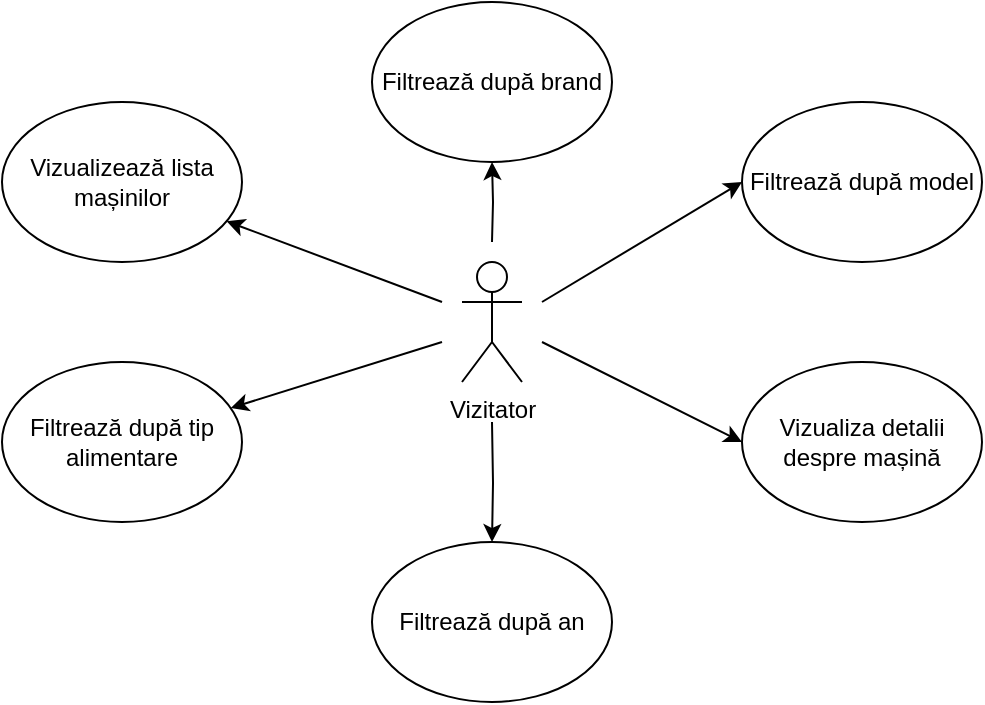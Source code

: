 <mxfile version="28.2.4">
  <diagram name="Page-1" id="Bz1XG947D7B0dISqpCuH">
    <mxGraphModel dx="499" dy="556" grid="1" gridSize="10" guides="1" tooltips="1" connect="1" arrows="1" fold="1" page="1" pageScale="1" pageWidth="850" pageHeight="1100" math="0" shadow="0">
      <root>
        <mxCell id="0" />
        <mxCell id="1" parent="0" />
        <mxCell id="GXqeeMQRsLGenmGYMUX3-15" style="rounded=0;orthogonalLoop=1;jettySize=auto;html=1;" edge="1" parent="1" target="GXqeeMQRsLGenmGYMUX3-8">
          <mxGeometry relative="1" as="geometry">
            <mxPoint x="400" y="350" as="sourcePoint" />
          </mxGeometry>
        </mxCell>
        <mxCell id="GXqeeMQRsLGenmGYMUX3-16" style="edgeStyle=orthogonalEdgeStyle;rounded=0;orthogonalLoop=1;jettySize=auto;html=1;entryX=0.5;entryY=1;entryDx=0;entryDy=0;" edge="1" parent="1" target="GXqeeMQRsLGenmGYMUX3-10">
          <mxGeometry relative="1" as="geometry">
            <mxPoint x="425" y="320" as="sourcePoint" />
          </mxGeometry>
        </mxCell>
        <mxCell id="GXqeeMQRsLGenmGYMUX3-17" style="edgeStyle=orthogonalEdgeStyle;rounded=0;orthogonalLoop=1;jettySize=auto;html=1;entryX=0.5;entryY=0;entryDx=0;entryDy=0;" edge="1" parent="1" target="GXqeeMQRsLGenmGYMUX3-13">
          <mxGeometry relative="1" as="geometry">
            <mxPoint x="425" y="410" as="sourcePoint" />
            <Array as="points" />
          </mxGeometry>
        </mxCell>
        <mxCell id="GXqeeMQRsLGenmGYMUX3-18" style="rounded=0;orthogonalLoop=1;jettySize=auto;html=1;" edge="1" parent="1" target="GXqeeMQRsLGenmGYMUX3-12">
          <mxGeometry relative="1" as="geometry">
            <mxPoint x="400" y="370" as="sourcePoint" />
          </mxGeometry>
        </mxCell>
        <mxCell id="GXqeeMQRsLGenmGYMUX3-19" style="rounded=0;orthogonalLoop=1;jettySize=auto;html=1;entryX=0;entryY=0.5;entryDx=0;entryDy=0;" edge="1" parent="1" target="GXqeeMQRsLGenmGYMUX3-11">
          <mxGeometry relative="1" as="geometry">
            <mxPoint x="450" y="350" as="sourcePoint" />
          </mxGeometry>
        </mxCell>
        <mxCell id="GXqeeMQRsLGenmGYMUX3-20" style="rounded=0;orthogonalLoop=1;jettySize=auto;html=1;entryX=0;entryY=0.5;entryDx=0;entryDy=0;" edge="1" parent="1" target="GXqeeMQRsLGenmGYMUX3-14">
          <mxGeometry relative="1" as="geometry">
            <mxPoint x="450" y="370" as="sourcePoint" />
          </mxGeometry>
        </mxCell>
        <mxCell id="GXqeeMQRsLGenmGYMUX3-4" value="Vizitator" style="shape=umlActor;verticalLabelPosition=bottom;verticalAlign=top;html=1;outlineConnect=0;" vertex="1" parent="1">
          <mxGeometry x="410" y="330" width="30" height="60" as="geometry" />
        </mxCell>
        <mxCell id="GXqeeMQRsLGenmGYMUX3-8" value="Vizualizează lista mașinilor" style="ellipse;whiteSpace=wrap;html=1;" vertex="1" parent="1">
          <mxGeometry x="180" y="250" width="120" height="80" as="geometry" />
        </mxCell>
        <mxCell id="GXqeeMQRsLGenmGYMUX3-10" value="Filtrează după brand" style="ellipse;whiteSpace=wrap;html=1;" vertex="1" parent="1">
          <mxGeometry x="365" y="200" width="120" height="80" as="geometry" />
        </mxCell>
        <mxCell id="GXqeeMQRsLGenmGYMUX3-11" value="Filtrează după model" style="ellipse;whiteSpace=wrap;html=1;" vertex="1" parent="1">
          <mxGeometry x="550" y="250" width="120" height="80" as="geometry" />
        </mxCell>
        <mxCell id="GXqeeMQRsLGenmGYMUX3-12" value="Filtrează după tip alimentare" style="ellipse;whiteSpace=wrap;html=1;" vertex="1" parent="1">
          <mxGeometry x="180" y="380" width="120" height="80" as="geometry" />
        </mxCell>
        <mxCell id="GXqeeMQRsLGenmGYMUX3-13" value="Filtrează după an" style="ellipse;whiteSpace=wrap;html=1;" vertex="1" parent="1">
          <mxGeometry x="365" y="470" width="120" height="80" as="geometry" />
        </mxCell>
        <mxCell id="GXqeeMQRsLGenmGYMUX3-14" value="Vizualiza detalii despre mașină" style="ellipse;whiteSpace=wrap;html=1;" vertex="1" parent="1">
          <mxGeometry x="550" y="380" width="120" height="80" as="geometry" />
        </mxCell>
      </root>
    </mxGraphModel>
  </diagram>
</mxfile>
